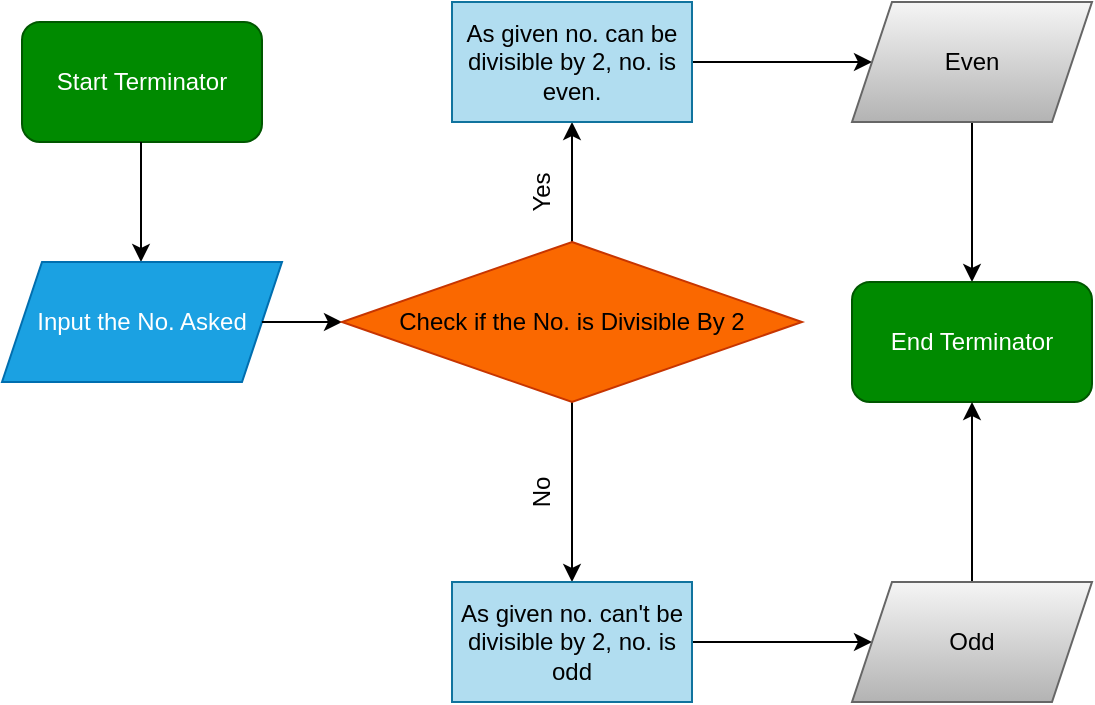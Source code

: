 <mxfile version="27.1.6">
  <diagram name="Page-1" id="6zO9OLVVkzpvtYfcwyrz">
    <mxGraphModel dx="786" dy="1597" grid="1" gridSize="10" guides="1" tooltips="1" connect="1" arrows="1" fold="1" page="1" pageScale="1" pageWidth="850" pageHeight="1100" math="0" shadow="0">
      <root>
        <mxCell id="0" />
        <mxCell id="1" parent="0" />
        <mxCell id="AbxNBPtKuFHczfkxIL5O-1" value="Start Terminator" style="rounded=1;whiteSpace=wrap;html=1;fillColor=#008a00;fontColor=#ffffff;strokeColor=#005700;" parent="1" vertex="1">
          <mxGeometry x="40" y="-820" width="120" height="60" as="geometry" />
        </mxCell>
        <mxCell id="AbxNBPtKuFHczfkxIL5O-2" value="" style="endArrow=classic;html=1;rounded=0;exitX=0.5;exitY=1;exitDx=0;exitDy=0;entryX=0.75;entryY=0;entryDx=0;entryDy=0;" parent="1" edge="1">
          <mxGeometry width="50" height="50" relative="1" as="geometry">
            <mxPoint x="99.5" y="-760" as="sourcePoint" />
            <mxPoint x="99.5" y="-700" as="targetPoint" />
          </mxGeometry>
        </mxCell>
        <mxCell id="SzzMKDqSO06GU3vXFWGD-1" value="Input the No. Asked" style="shape=parallelogram;perimeter=parallelogramPerimeter;whiteSpace=wrap;html=1;fixedSize=1;fillColor=#1ba1e2;fontColor=#ffffff;strokeColor=#006EAF;" vertex="1" parent="1">
          <mxGeometry x="30" y="-700" width="140" height="60" as="geometry" />
        </mxCell>
        <mxCell id="SzzMKDqSO06GU3vXFWGD-3" value="" style="endArrow=classic;html=1;rounded=0;" edge="1" parent="1" source="SzzMKDqSO06GU3vXFWGD-1" target="SzzMKDqSO06GU3vXFWGD-4">
          <mxGeometry width="50" height="50" relative="1" as="geometry">
            <mxPoint x="380" y="-580" as="sourcePoint" />
            <mxPoint x="240" y="-670" as="targetPoint" />
          </mxGeometry>
        </mxCell>
        <mxCell id="SzzMKDqSO06GU3vXFWGD-8" value="" style="edgeStyle=orthogonalEdgeStyle;rounded=0;orthogonalLoop=1;jettySize=auto;html=1;" edge="1" parent="1" source="SzzMKDqSO06GU3vXFWGD-4" target="SzzMKDqSO06GU3vXFWGD-7">
          <mxGeometry relative="1" as="geometry" />
        </mxCell>
        <mxCell id="SzzMKDqSO06GU3vXFWGD-15" value="" style="edgeStyle=orthogonalEdgeStyle;rounded=0;orthogonalLoop=1;jettySize=auto;html=1;" edge="1" parent="1" source="SzzMKDqSO06GU3vXFWGD-4" target="SzzMKDqSO06GU3vXFWGD-14">
          <mxGeometry relative="1" as="geometry" />
        </mxCell>
        <mxCell id="SzzMKDqSO06GU3vXFWGD-4" value="Check if the No. is Divisible By 2" style="rhombus;whiteSpace=wrap;html=1;fillColor=#fa6800;fontColor=#000000;strokeColor=#C73500;" vertex="1" parent="1">
          <mxGeometry x="200" y="-710" width="230" height="80" as="geometry" />
        </mxCell>
        <mxCell id="SzzMKDqSO06GU3vXFWGD-11" value="" style="edgeStyle=orthogonalEdgeStyle;rounded=0;orthogonalLoop=1;jettySize=auto;html=1;" edge="1" parent="1" source="SzzMKDqSO06GU3vXFWGD-7" target="SzzMKDqSO06GU3vXFWGD-10">
          <mxGeometry relative="1" as="geometry" />
        </mxCell>
        <mxCell id="SzzMKDqSO06GU3vXFWGD-7" value="As given no. can be divisible by 2, no. is even." style="whiteSpace=wrap;html=1;fillColor=#b1ddf0;strokeColor=#10739e;" vertex="1" parent="1">
          <mxGeometry x="255" y="-830" width="120" height="60" as="geometry" />
        </mxCell>
        <mxCell id="SzzMKDqSO06GU3vXFWGD-9" value="Yes" style="text;strokeColor=none;align=center;fillColor=none;html=1;verticalAlign=middle;whiteSpace=wrap;rounded=0;rotation=-90;" vertex="1" parent="1">
          <mxGeometry x="270" y="-750" width="60" height="30" as="geometry" />
        </mxCell>
        <mxCell id="SzzMKDqSO06GU3vXFWGD-13" value="" style="edgeStyle=orthogonalEdgeStyle;rounded=0;orthogonalLoop=1;jettySize=auto;html=1;" edge="1" parent="1" source="SzzMKDqSO06GU3vXFWGD-10" target="SzzMKDqSO06GU3vXFWGD-12">
          <mxGeometry relative="1" as="geometry" />
        </mxCell>
        <mxCell id="SzzMKDqSO06GU3vXFWGD-10" value="Even" style="shape=parallelogram;perimeter=parallelogramPerimeter;whiteSpace=wrap;html=1;fixedSize=1;fillColor=#f5f5f5;strokeColor=#666666;gradientColor=#b3b3b3;" vertex="1" parent="1">
          <mxGeometry x="455" y="-830" width="120" height="60" as="geometry" />
        </mxCell>
        <mxCell id="SzzMKDqSO06GU3vXFWGD-12" value="End Terminator" style="rounded=1;whiteSpace=wrap;html=1;fillColor=#008a00;strokeColor=#005700;fontColor=#ffffff;" vertex="1" parent="1">
          <mxGeometry x="455" y="-690" width="120" height="60" as="geometry" />
        </mxCell>
        <mxCell id="SzzMKDqSO06GU3vXFWGD-18" value="" style="edgeStyle=orthogonalEdgeStyle;rounded=0;orthogonalLoop=1;jettySize=auto;html=1;" edge="1" parent="1" source="SzzMKDqSO06GU3vXFWGD-14" target="SzzMKDqSO06GU3vXFWGD-17">
          <mxGeometry relative="1" as="geometry" />
        </mxCell>
        <mxCell id="SzzMKDqSO06GU3vXFWGD-14" value="As given no. can&#39;t be divisible by 2, no. is odd" style="whiteSpace=wrap;html=1;fillColor=#b1ddf0;strokeColor=#10739e;" vertex="1" parent="1">
          <mxGeometry x="255" y="-540" width="120" height="60" as="geometry" />
        </mxCell>
        <mxCell id="SzzMKDqSO06GU3vXFWGD-16" value="No" style="text;strokeColor=none;align=center;fillColor=none;html=1;verticalAlign=middle;whiteSpace=wrap;rounded=0;rotation=-90;" vertex="1" parent="1">
          <mxGeometry x="270" y="-600" width="60" height="30" as="geometry" />
        </mxCell>
        <mxCell id="SzzMKDqSO06GU3vXFWGD-19" value="" style="edgeStyle=orthogonalEdgeStyle;rounded=0;orthogonalLoop=1;jettySize=auto;html=1;" edge="1" parent="1" source="SzzMKDqSO06GU3vXFWGD-17" target="SzzMKDqSO06GU3vXFWGD-12">
          <mxGeometry relative="1" as="geometry" />
        </mxCell>
        <mxCell id="SzzMKDqSO06GU3vXFWGD-17" value="Odd" style="shape=parallelogram;perimeter=parallelogramPerimeter;whiteSpace=wrap;html=1;fixedSize=1;fillColor=#f5f5f5;strokeColor=#666666;gradientColor=#b3b3b3;" vertex="1" parent="1">
          <mxGeometry x="455" y="-540" width="120" height="60" as="geometry" />
        </mxCell>
      </root>
    </mxGraphModel>
  </diagram>
</mxfile>
